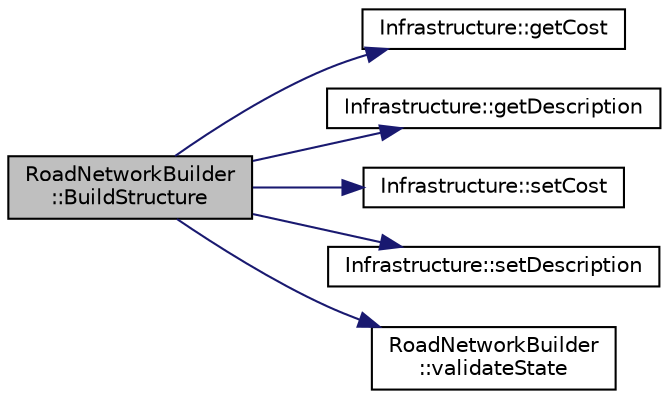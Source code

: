 digraph "RoadNetworkBuilder::BuildStructure"
{
 // LATEX_PDF_SIZE
  edge [fontname="Helvetica",fontsize="10",labelfontname="Helvetica",labelfontsize="10"];
  node [fontname="Helvetica",fontsize="10",shape=record];
  rankdir="LR";
  Node1 [label="RoadNetworkBuilder\l::BuildStructure",height=0.2,width=0.4,color="black", fillcolor="grey75", style="filled", fontcolor="black",tooltip="Builds the structural phase of the road network."];
  Node1 -> Node2 [color="midnightblue",fontsize="10",style="solid",fontname="Helvetica"];
  Node2 [label="Infrastructure::getCost",height=0.2,width=0.4,color="black", fillcolor="white", style="filled",URL="$classInfrastructure.html#a1b4f8e2f591022a82dda0415ed87a650",tooltip="Gets the infrastructure cost."];
  Node1 -> Node3 [color="midnightblue",fontsize="10",style="solid",fontname="Helvetica"];
  Node3 [label="Infrastructure::getDescription",height=0.2,width=0.4,color="black", fillcolor="white", style="filled",URL="$classInfrastructure.html#a987e93f2a9000221761a65c68862bac7",tooltip="Gets the infrastructure description."];
  Node1 -> Node4 [color="midnightblue",fontsize="10",style="solid",fontname="Helvetica"];
  Node4 [label="Infrastructure::setCost",height=0.2,width=0.4,color="black", fillcolor="white", style="filled",URL="$classInfrastructure.html#a24785218a889db37dd5a7d3226acf0c7",tooltip="Sets the infrastructure cost."];
  Node1 -> Node5 [color="midnightblue",fontsize="10",style="solid",fontname="Helvetica"];
  Node5 [label="Infrastructure::setDescription",height=0.2,width=0.4,color="black", fillcolor="white", style="filled",URL="$classInfrastructure.html#ae76df1f6c77e9ce618de18089ad29bcb",tooltip="Sets the infrastructure description."];
  Node1 -> Node6 [color="midnightblue",fontsize="10",style="solid",fontname="Helvetica"];
  Node6 [label="RoadNetworkBuilder\l::validateState",height=0.2,width=0.4,color="black", fillcolor="white", style="filled",URL="$classRoadNetworkBuilder.html#a9f8a5aecaca9ec07a1e415643bee844d",tooltip="Validates the current state of the builder."];
}
